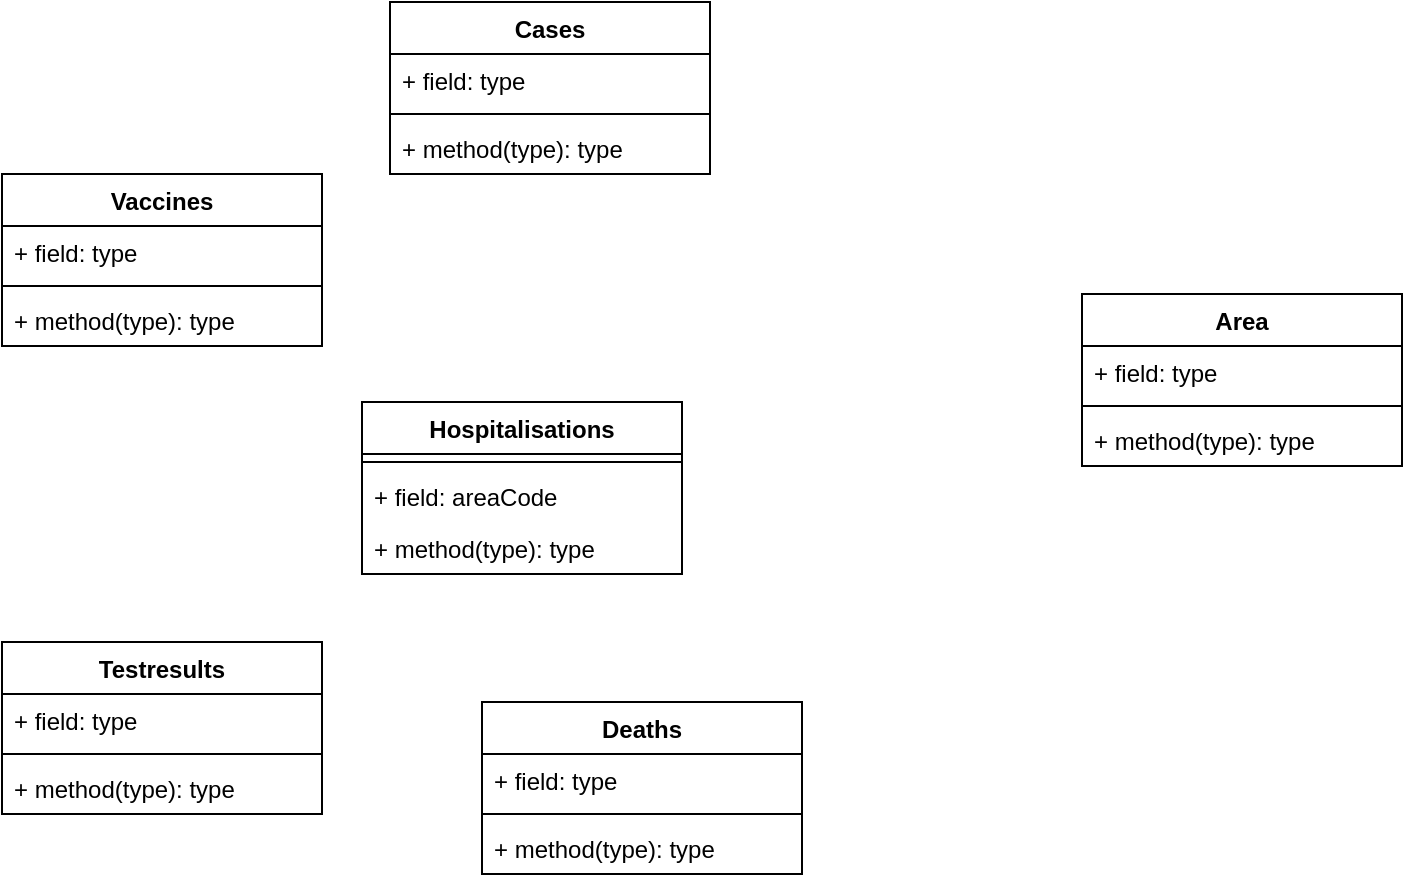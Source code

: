 <mxfile version="14.8.0" type="github" pages="2">
  <diagram id="P2XvrHUZGACQZXzxXXxB" name="OOP">
    <mxGraphModel dx="1053" dy="572" grid="1" gridSize="10" guides="1" tooltips="1" connect="1" arrows="1" fold="1" page="1" pageScale="1" pageWidth="827" pageHeight="1169" math="0" shadow="0">
      <root>
        <mxCell id="0" />
        <mxCell id="1" parent="0" />
        <mxCell id="X7BIbsto7PDnNOb8Tx1Y-1" value="Cases" style="swimlane;fontStyle=1;align=center;verticalAlign=top;childLayout=stackLayout;horizontal=1;startSize=26;horizontalStack=0;resizeParent=1;resizeParentMax=0;resizeLast=0;collapsible=1;marginBottom=0;" parent="1" vertex="1">
          <mxGeometry x="254" y="290" width="160" height="86" as="geometry" />
        </mxCell>
        <mxCell id="X7BIbsto7PDnNOb8Tx1Y-2" value="+ field: type" style="text;strokeColor=none;fillColor=none;align=left;verticalAlign=top;spacingLeft=4;spacingRight=4;overflow=hidden;rotatable=0;points=[[0,0.5],[1,0.5]];portConstraint=eastwest;" parent="X7BIbsto7PDnNOb8Tx1Y-1" vertex="1">
          <mxGeometry y="26" width="160" height="26" as="geometry" />
        </mxCell>
        <mxCell id="X7BIbsto7PDnNOb8Tx1Y-3" value="" style="line;strokeWidth=1;fillColor=none;align=left;verticalAlign=middle;spacingTop=-1;spacingLeft=3;spacingRight=3;rotatable=0;labelPosition=right;points=[];portConstraint=eastwest;" parent="X7BIbsto7PDnNOb8Tx1Y-1" vertex="1">
          <mxGeometry y="52" width="160" height="8" as="geometry" />
        </mxCell>
        <mxCell id="X7BIbsto7PDnNOb8Tx1Y-4" value="+ method(type): type" style="text;strokeColor=none;fillColor=none;align=left;verticalAlign=top;spacingLeft=4;spacingRight=4;overflow=hidden;rotatable=0;points=[[0,0.5],[1,0.5]];portConstraint=eastwest;" parent="X7BIbsto7PDnNOb8Tx1Y-1" vertex="1">
          <mxGeometry y="60" width="160" height="26" as="geometry" />
        </mxCell>
        <mxCell id="y6gejE9u2H8VArSendzY-1" value="Deaths" style="swimlane;fontStyle=1;align=center;verticalAlign=top;childLayout=stackLayout;horizontal=1;startSize=26;horizontalStack=0;resizeParent=1;resizeParentMax=0;resizeLast=0;collapsible=1;marginBottom=0;" vertex="1" parent="1">
          <mxGeometry x="300" y="640" width="160" height="86" as="geometry" />
        </mxCell>
        <mxCell id="y6gejE9u2H8VArSendzY-2" value="+ field: type" style="text;strokeColor=none;fillColor=none;align=left;verticalAlign=top;spacingLeft=4;spacingRight=4;overflow=hidden;rotatable=0;points=[[0,0.5],[1,0.5]];portConstraint=eastwest;" vertex="1" parent="y6gejE9u2H8VArSendzY-1">
          <mxGeometry y="26" width="160" height="26" as="geometry" />
        </mxCell>
        <mxCell id="y6gejE9u2H8VArSendzY-3" value="" style="line;strokeWidth=1;fillColor=none;align=left;verticalAlign=middle;spacingTop=-1;spacingLeft=3;spacingRight=3;rotatable=0;labelPosition=right;points=[];portConstraint=eastwest;" vertex="1" parent="y6gejE9u2H8VArSendzY-1">
          <mxGeometry y="52" width="160" height="8" as="geometry" />
        </mxCell>
        <mxCell id="y6gejE9u2H8VArSendzY-4" value="+ method(type): type" style="text;strokeColor=none;fillColor=none;align=left;verticalAlign=top;spacingLeft=4;spacingRight=4;overflow=hidden;rotatable=0;points=[[0,0.5],[1,0.5]];portConstraint=eastwest;" vertex="1" parent="y6gejE9u2H8VArSendzY-1">
          <mxGeometry y="60" width="160" height="26" as="geometry" />
        </mxCell>
        <mxCell id="y6gejE9u2H8VArSendzY-5" value="Hospitalisations" style="swimlane;fontStyle=1;align=center;verticalAlign=top;childLayout=stackLayout;horizontal=1;startSize=26;horizontalStack=0;resizeParent=1;resizeParentMax=0;resizeLast=0;collapsible=1;marginBottom=0;" vertex="1" parent="1">
          <mxGeometry x="240" y="490" width="160" height="86" as="geometry" />
        </mxCell>
        <mxCell id="y6gejE9u2H8VArSendzY-7" value="" style="line;strokeWidth=1;fillColor=none;align=left;verticalAlign=middle;spacingTop=-1;spacingLeft=3;spacingRight=3;rotatable=0;labelPosition=right;points=[];portConstraint=eastwest;" vertex="1" parent="y6gejE9u2H8VArSendzY-5">
          <mxGeometry y="26" width="160" height="8" as="geometry" />
        </mxCell>
        <mxCell id="y6gejE9u2H8VArSendzY-6" value="+ field: areaCode&#xa;" style="text;strokeColor=none;fillColor=none;align=left;verticalAlign=top;spacingLeft=4;spacingRight=4;overflow=hidden;rotatable=0;points=[[0,0.5],[1,0.5]];portConstraint=eastwest;" vertex="1" parent="y6gejE9u2H8VArSendzY-5">
          <mxGeometry y="34" width="160" height="26" as="geometry" />
        </mxCell>
        <mxCell id="y6gejE9u2H8VArSendzY-8" value="+ method(type): type" style="text;strokeColor=none;fillColor=none;align=left;verticalAlign=top;spacingLeft=4;spacingRight=4;overflow=hidden;rotatable=0;points=[[0,0.5],[1,0.5]];portConstraint=eastwest;" vertex="1" parent="y6gejE9u2H8VArSendzY-5">
          <mxGeometry y="60" width="160" height="26" as="geometry" />
        </mxCell>
        <mxCell id="y6gejE9u2H8VArSendzY-9" value="Vaccines" style="swimlane;fontStyle=1;align=center;verticalAlign=top;childLayout=stackLayout;horizontal=1;startSize=26;horizontalStack=0;resizeParent=1;resizeParentMax=0;resizeLast=0;collapsible=1;marginBottom=0;" vertex="1" parent="1">
          <mxGeometry x="60" y="376" width="160" height="86" as="geometry" />
        </mxCell>
        <mxCell id="y6gejE9u2H8VArSendzY-10" value="+ field: type" style="text;strokeColor=none;fillColor=none;align=left;verticalAlign=top;spacingLeft=4;spacingRight=4;overflow=hidden;rotatable=0;points=[[0,0.5],[1,0.5]];portConstraint=eastwest;" vertex="1" parent="y6gejE9u2H8VArSendzY-9">
          <mxGeometry y="26" width="160" height="26" as="geometry" />
        </mxCell>
        <mxCell id="y6gejE9u2H8VArSendzY-11" value="" style="line;strokeWidth=1;fillColor=none;align=left;verticalAlign=middle;spacingTop=-1;spacingLeft=3;spacingRight=3;rotatable=0;labelPosition=right;points=[];portConstraint=eastwest;" vertex="1" parent="y6gejE9u2H8VArSendzY-9">
          <mxGeometry y="52" width="160" height="8" as="geometry" />
        </mxCell>
        <mxCell id="y6gejE9u2H8VArSendzY-12" value="+ method(type): type" style="text;strokeColor=none;fillColor=none;align=left;verticalAlign=top;spacingLeft=4;spacingRight=4;overflow=hidden;rotatable=0;points=[[0,0.5],[1,0.5]];portConstraint=eastwest;" vertex="1" parent="y6gejE9u2H8VArSendzY-9">
          <mxGeometry y="60" width="160" height="26" as="geometry" />
        </mxCell>
        <mxCell id="y6gejE9u2H8VArSendzY-13" value="Testresults" style="swimlane;fontStyle=1;align=center;verticalAlign=top;childLayout=stackLayout;horizontal=1;startSize=26;horizontalStack=0;resizeParent=1;resizeParentMax=0;resizeLast=0;collapsible=1;marginBottom=0;" vertex="1" parent="1">
          <mxGeometry x="60" y="610" width="160" height="86" as="geometry" />
        </mxCell>
        <mxCell id="y6gejE9u2H8VArSendzY-14" value="+ field: type" style="text;strokeColor=none;fillColor=none;align=left;verticalAlign=top;spacingLeft=4;spacingRight=4;overflow=hidden;rotatable=0;points=[[0,0.5],[1,0.5]];portConstraint=eastwest;" vertex="1" parent="y6gejE9u2H8VArSendzY-13">
          <mxGeometry y="26" width="160" height="26" as="geometry" />
        </mxCell>
        <mxCell id="y6gejE9u2H8VArSendzY-15" value="" style="line;strokeWidth=1;fillColor=none;align=left;verticalAlign=middle;spacingTop=-1;spacingLeft=3;spacingRight=3;rotatable=0;labelPosition=right;points=[];portConstraint=eastwest;" vertex="1" parent="y6gejE9u2H8VArSendzY-13">
          <mxGeometry y="52" width="160" height="8" as="geometry" />
        </mxCell>
        <mxCell id="y6gejE9u2H8VArSendzY-16" value="+ method(type): type" style="text;strokeColor=none;fillColor=none;align=left;verticalAlign=top;spacingLeft=4;spacingRight=4;overflow=hidden;rotatable=0;points=[[0,0.5],[1,0.5]];portConstraint=eastwest;" vertex="1" parent="y6gejE9u2H8VArSendzY-13">
          <mxGeometry y="60" width="160" height="26" as="geometry" />
        </mxCell>
        <mxCell id="y6gejE9u2H8VArSendzY-17" value="Area&#xa;" style="swimlane;fontStyle=1;align=center;verticalAlign=top;childLayout=stackLayout;horizontal=1;startSize=26;horizontalStack=0;resizeParent=1;resizeParentMax=0;resizeLast=0;collapsible=1;marginBottom=0;" vertex="1" parent="1">
          <mxGeometry x="600" y="436" width="160" height="86" as="geometry" />
        </mxCell>
        <mxCell id="y6gejE9u2H8VArSendzY-18" value="+ field: type" style="text;strokeColor=none;fillColor=none;align=left;verticalAlign=top;spacingLeft=4;spacingRight=4;overflow=hidden;rotatable=0;points=[[0,0.5],[1,0.5]];portConstraint=eastwest;" vertex="1" parent="y6gejE9u2H8VArSendzY-17">
          <mxGeometry y="26" width="160" height="26" as="geometry" />
        </mxCell>
        <mxCell id="y6gejE9u2H8VArSendzY-19" value="" style="line;strokeWidth=1;fillColor=none;align=left;verticalAlign=middle;spacingTop=-1;spacingLeft=3;spacingRight=3;rotatable=0;labelPosition=right;points=[];portConstraint=eastwest;" vertex="1" parent="y6gejE9u2H8VArSendzY-17">
          <mxGeometry y="52" width="160" height="8" as="geometry" />
        </mxCell>
        <mxCell id="y6gejE9u2H8VArSendzY-20" value="+ method(type): type" style="text;strokeColor=none;fillColor=none;align=left;verticalAlign=top;spacingLeft=4;spacingRight=4;overflow=hidden;rotatable=0;points=[[0,0.5],[1,0.5]];portConstraint=eastwest;" vertex="1" parent="y6gejE9u2H8VArSendzY-17">
          <mxGeometry y="60" width="160" height="26" as="geometry" />
        </mxCell>
      </root>
    </mxGraphModel>
  </diagram>
  <diagram id="IamoFZtJbgEAlSYgPo1Y" name="DB">
    <mxGraphModel dx="1053" dy="572" grid="1" gridSize="10" guides="1" tooltips="1" connect="1" arrows="1" fold="1" page="1" pageScale="1" pageWidth="827" pageHeight="1169" math="0" shadow="0">
      <root>
        <mxCell id="dsDelUG47M4flxPykirA-0" />
        <mxCell id="dsDelUG47M4flxPykirA-1" parent="dsDelUG47M4flxPykirA-0" />
        <mxCell id="dsDelUG47M4flxPykirA-2" value="Student" style="shape=table;startSize=30;container=1;collapsible=1;childLayout=tableLayout;fixedRows=1;rowLines=0;fontStyle=1;align=center;resizeLast=1;" vertex="1" parent="dsDelUG47M4flxPykirA-1">
          <mxGeometry x="70" y="120" width="180" height="350" as="geometry" />
        </mxCell>
        <mxCell id="dsDelUG47M4flxPykirA-3" value="" style="shape=partialRectangle;collapsible=0;dropTarget=0;pointerEvents=0;fillColor=none;top=0;left=0;bottom=1;right=0;points=[[0,0.5],[1,0.5]];portConstraint=eastwest;" vertex="1" parent="dsDelUG47M4flxPykirA-2">
          <mxGeometry y="30" width="180" height="30" as="geometry" />
        </mxCell>
        <mxCell id="dsDelUG47M4flxPykirA-4" value="PK" style="shape=partialRectangle;connectable=0;fillColor=none;top=0;left=0;bottom=0;right=0;fontStyle=1;overflow=hidden;" vertex="1" parent="dsDelUG47M4flxPykirA-3">
          <mxGeometry width="30" height="30" as="geometry" />
        </mxCell>
        <mxCell id="dsDelUG47M4flxPykirA-5" value="StudentID" style="shape=partialRectangle;connectable=0;fillColor=none;top=0;left=0;bottom=0;right=0;align=left;spacingLeft=6;fontStyle=5;overflow=hidden;" vertex="1" parent="dsDelUG47M4flxPykirA-3">
          <mxGeometry x="30" width="150" height="30" as="geometry" />
        </mxCell>
        <mxCell id="dsDelUG47M4flxPykirA-6" value="" style="shape=partialRectangle;collapsible=0;dropTarget=0;pointerEvents=0;fillColor=none;top=0;left=0;bottom=0;right=0;points=[[0,0.5],[1,0.5]];portConstraint=eastwest;" vertex="1" parent="dsDelUG47M4flxPykirA-2">
          <mxGeometry y="60" width="180" height="30" as="geometry" />
        </mxCell>
        <mxCell id="dsDelUG47M4flxPykirA-7" value="" style="shape=partialRectangle;connectable=0;fillColor=none;top=0;left=0;bottom=0;right=0;editable=1;overflow=hidden;" vertex="1" parent="dsDelUG47M4flxPykirA-6">
          <mxGeometry width="30" height="30" as="geometry" />
        </mxCell>
        <mxCell id="dsDelUG47M4flxPykirA-8" value="Title" style="shape=partialRectangle;connectable=0;fillColor=none;top=0;left=0;bottom=0;right=0;align=left;spacingLeft=6;overflow=hidden;" vertex="1" parent="dsDelUG47M4flxPykirA-6">
          <mxGeometry x="30" width="150" height="30" as="geometry" />
        </mxCell>
        <mxCell id="dsDelUG47M4flxPykirA-9" value="" style="shape=partialRectangle;collapsible=0;dropTarget=0;pointerEvents=0;fillColor=none;top=0;left=0;bottom=0;right=0;points=[[0,0.5],[1,0.5]];portConstraint=eastwest;" vertex="1" parent="dsDelUG47M4flxPykirA-2">
          <mxGeometry y="90" width="180" height="30" as="geometry" />
        </mxCell>
        <mxCell id="dsDelUG47M4flxPykirA-10" value="" style="shape=partialRectangle;connectable=0;fillColor=none;top=0;left=0;bottom=0;right=0;editable=1;overflow=hidden;" vertex="1" parent="dsDelUG47M4flxPykirA-9">
          <mxGeometry width="30" height="30" as="geometry" />
        </mxCell>
        <mxCell id="dsDelUG47M4flxPykirA-11" value="Firstname" style="shape=partialRectangle;connectable=0;fillColor=none;top=0;left=0;bottom=0;right=0;align=left;spacingLeft=6;overflow=hidden;" vertex="1" parent="dsDelUG47M4flxPykirA-9">
          <mxGeometry x="30" width="150" height="30" as="geometry" />
        </mxCell>
        <mxCell id="dsDelUG47M4flxPykirA-12" value="" style="shape=partialRectangle;collapsible=0;dropTarget=0;pointerEvents=0;fillColor=none;top=0;left=0;bottom=0;right=0;points=[[0,0.5],[1,0.5]];portConstraint=eastwest;" vertex="1" parent="dsDelUG47M4flxPykirA-2">
          <mxGeometry y="120" width="180" height="30" as="geometry" />
        </mxCell>
        <mxCell id="dsDelUG47M4flxPykirA-13" value="" style="shape=partialRectangle;connectable=0;fillColor=none;top=0;left=0;bottom=0;right=0;editable=1;overflow=hidden;" vertex="1" parent="dsDelUG47M4flxPykirA-12">
          <mxGeometry width="30" height="30" as="geometry" />
        </mxCell>
        <mxCell id="dsDelUG47M4flxPykirA-14" value="Surname" style="shape=partialRectangle;connectable=0;fillColor=none;top=0;left=0;bottom=0;right=0;align=left;spacingLeft=6;overflow=hidden;" vertex="1" parent="dsDelUG47M4flxPykirA-12">
          <mxGeometry x="30" width="150" height="30" as="geometry" />
        </mxCell>
        <mxCell id="dsDelUG47M4flxPykirA-15" value="NextOfKinName" style="shape=partialRectangle;connectable=0;fillColor=none;top=0;left=0;bottom=0;right=0;align=left;spacingLeft=6;overflow=hidden;" vertex="1" parent="dsDelUG47M4flxPykirA-1">
          <mxGeometry x="100" y="348" width="150" height="30" as="geometry" />
        </mxCell>
        <mxCell id="dsDelUG47M4flxPykirA-16" value="NextOfKinRelationship" style="shape=partialRectangle;connectable=0;fillColor=none;top=0;left=0;bottom=0;right=0;align=left;spacingLeft=6;overflow=hidden;" vertex="1" parent="dsDelUG47M4flxPykirA-1">
          <mxGeometry x="100" y="378" width="150" height="30" as="geometry" />
        </mxCell>
        <mxCell id="dsDelUG47M4flxPykirA-17" value="NextOfKinAddress" style="shape=partialRectangle;connectable=0;fillColor=none;top=0;left=0;bottom=0;right=0;align=left;spacingLeft=6;overflow=hidden;" vertex="1" parent="dsDelUG47M4flxPykirA-1">
          <mxGeometry x="100" y="408" width="150" height="30" as="geometry" />
        </mxCell>
        <mxCell id="dsDelUG47M4flxPykirA-18" value="NextOfKinTelNo" style="shape=partialRectangle;connectable=0;fillColor=none;top=0;left=0;bottom=0;right=0;align=left;spacingLeft=6;overflow=hidden;" vertex="1" parent="dsDelUG47M4flxPykirA-1">
          <mxGeometry x="100" y="438" width="150" height="30" as="geometry" />
        </mxCell>
        <mxCell id="dsDelUG47M4flxPykirA-19" value="Course" style="shape=partialRectangle;connectable=0;fillColor=none;top=0;left=0;bottom=0;right=0;align=left;spacingLeft=6;overflow=hidden;" vertex="1" parent="dsDelUG47M4flxPykirA-1">
          <mxGeometry x="100" y="270" width="150" height="30" as="geometry" />
        </mxCell>
        <mxCell id="dsDelUG47M4flxPykirA-20" value="CategoryOfStudent" style="shape=partialRectangle;connectable=0;fillColor=none;top=0;left=0;bottom=0;right=0;align=left;spacingLeft=6;overflow=hidden;" vertex="1" parent="dsDelUG47M4flxPykirA-1">
          <mxGeometry x="100" y="297" width="150" height="30" as="geometry" />
        </mxCell>
        <mxCell id="dsDelUG47M4flxPykirA-21" value="Status" style="shape=partialRectangle;connectable=0;fillColor=none;top=0;left=0;bottom=0;right=0;align=left;spacingLeft=6;overflow=hidden;" vertex="1" parent="dsDelUG47M4flxPykirA-1">
          <mxGeometry x="100" y="324" width="150" height="30" as="geometry" />
        </mxCell>
        <mxCell id="dsDelUG47M4flxPykirA-22" value="Rental" style="shape=table;startSize=30;container=1;collapsible=1;childLayout=tableLayout;fixedRows=1;rowLines=0;fontStyle=1;align=center;resizeLast=1;" vertex="1" parent="dsDelUG47M4flxPykirA-1">
          <mxGeometry x="350" y="120" width="180" height="160" as="geometry" />
        </mxCell>
        <mxCell id="dsDelUG47M4flxPykirA-23" value="" style="shape=partialRectangle;collapsible=0;dropTarget=0;pointerEvents=0;fillColor=none;top=0;left=0;bottom=0;right=0;points=[[0,0.5],[1,0.5]];portConstraint=eastwest;" vertex="1" parent="dsDelUG47M4flxPykirA-22">
          <mxGeometry y="30" width="180" height="30" as="geometry" />
        </mxCell>
        <mxCell id="dsDelUG47M4flxPykirA-24" value="PK,FK1" style="shape=partialRectangle;connectable=0;fillColor=none;top=0;left=0;bottom=0;right=0;fontStyle=1;overflow=hidden;" vertex="1" parent="dsDelUG47M4flxPykirA-23">
          <mxGeometry width="60" height="30" as="geometry" />
        </mxCell>
        <mxCell id="dsDelUG47M4flxPykirA-25" value="AccomodationID" style="shape=partialRectangle;connectable=0;fillColor=none;top=0;left=0;bottom=0;right=0;align=left;spacingLeft=6;fontStyle=5;overflow=hidden;" vertex="1" parent="dsDelUG47M4flxPykirA-23">
          <mxGeometry x="60" width="120" height="30" as="geometry" />
        </mxCell>
        <mxCell id="dsDelUG47M4flxPykirA-26" value="" style="shape=partialRectangle;collapsible=0;dropTarget=0;pointerEvents=0;fillColor=none;top=0;left=0;bottom=1;right=0;points=[[0,0.5],[1,0.5]];portConstraint=eastwest;" vertex="1" parent="dsDelUG47M4flxPykirA-22">
          <mxGeometry y="60" width="180" height="30" as="geometry" />
        </mxCell>
        <mxCell id="dsDelUG47M4flxPykirA-27" value="PK,FK2" style="shape=partialRectangle;connectable=0;fillColor=none;top=0;left=0;bottom=0;right=0;fontStyle=1;overflow=hidden;" vertex="1" parent="dsDelUG47M4flxPykirA-26">
          <mxGeometry width="60" height="30" as="geometry" />
        </mxCell>
        <mxCell id="dsDelUG47M4flxPykirA-28" value="StudentID" style="shape=partialRectangle;connectable=0;fillColor=none;top=0;left=0;bottom=0;right=0;align=left;spacingLeft=6;fontStyle=5;overflow=hidden;" vertex="1" parent="dsDelUG47M4flxPykirA-26">
          <mxGeometry x="60" width="120" height="30" as="geometry" />
        </mxCell>
        <mxCell id="dsDelUG47M4flxPykirA-29" value="" style="shape=partialRectangle;collapsible=0;dropTarget=0;pointerEvents=0;fillColor=none;top=0;left=0;bottom=0;right=0;points=[[0,0.5],[1,0.5]];portConstraint=eastwest;" vertex="1" parent="dsDelUG47M4flxPykirA-22">
          <mxGeometry y="90" width="180" height="30" as="geometry" />
        </mxCell>
        <mxCell id="dsDelUG47M4flxPykirA-30" value="" style="shape=partialRectangle;connectable=0;fillColor=none;top=0;left=0;bottom=0;right=0;editable=1;overflow=hidden;" vertex="1" parent="dsDelUG47M4flxPykirA-29">
          <mxGeometry width="60" height="30" as="geometry" />
        </mxCell>
        <mxCell id="dsDelUG47M4flxPykirA-31" value="RentID" style="shape=partialRectangle;connectable=0;fillColor=none;top=0;left=0;bottom=0;right=0;align=left;spacingLeft=6;overflow=hidden;" vertex="1" parent="dsDelUG47M4flxPykirA-29">
          <mxGeometry x="60" width="120" height="30" as="geometry" />
        </mxCell>
        <mxCell id="dsDelUG47M4flxPykirA-32" value="" style="shape=partialRectangle;collapsible=0;dropTarget=0;pointerEvents=0;fillColor=none;top=0;left=0;bottom=0;right=0;points=[[0,0.5],[1,0.5]];portConstraint=eastwest;" vertex="1" parent="dsDelUG47M4flxPykirA-22">
          <mxGeometry y="120" width="180" height="30" as="geometry" />
        </mxCell>
        <mxCell id="dsDelUG47M4flxPykirA-33" value="" style="shape=partialRectangle;connectable=0;fillColor=none;top=0;left=0;bottom=0;right=0;editable=1;overflow=hidden;" vertex="1" parent="dsDelUG47M4flxPykirA-32">
          <mxGeometry width="60" height="30" as="geometry" />
        </mxCell>
        <mxCell id="dsDelUG47M4flxPykirA-34" value="Date" style="shape=partialRectangle;connectable=0;fillColor=none;top=0;left=0;bottom=0;right=0;align=left;spacingLeft=6;overflow=hidden;" vertex="1" parent="dsDelUG47M4flxPykirA-32">
          <mxGeometry x="60" width="120" height="30" as="geometry" />
        </mxCell>
        <mxCell id="dsDelUG47M4flxPykirA-35" value="Accomodation" style="shape=table;startSize=30;container=1;collapsible=1;childLayout=tableLayout;fixedRows=1;rowLines=0;fontStyle=1;align=center;resizeLast=1;" vertex="1" parent="dsDelUG47M4flxPykirA-1">
          <mxGeometry x="400" y="360" width="180" height="160" as="geometry" />
        </mxCell>
        <mxCell id="dsDelUG47M4flxPykirA-36" value="" style="shape=partialRectangle;collapsible=0;dropTarget=0;pointerEvents=0;fillColor=none;top=0;left=0;bottom=1;right=0;points=[[0,0.5],[1,0.5]];portConstraint=eastwest;" vertex="1" parent="dsDelUG47M4flxPykirA-35">
          <mxGeometry y="30" width="180" height="30" as="geometry" />
        </mxCell>
        <mxCell id="dsDelUG47M4flxPykirA-37" value="PK" style="shape=partialRectangle;connectable=0;fillColor=none;top=0;left=0;bottom=0;right=0;fontStyle=1;overflow=hidden;" vertex="1" parent="dsDelUG47M4flxPykirA-36">
          <mxGeometry width="30" height="30" as="geometry" />
        </mxCell>
        <mxCell id="dsDelUG47M4flxPykirA-38" value="AccomodationID" style="shape=partialRectangle;connectable=0;fillColor=none;top=0;left=0;bottom=0;right=0;align=left;spacingLeft=6;fontStyle=5;overflow=hidden;" vertex="1" parent="dsDelUG47M4flxPykirA-36">
          <mxGeometry x="30" width="150" height="30" as="geometry" />
        </mxCell>
        <mxCell id="dsDelUG47M4flxPykirA-39" value="" style="shape=partialRectangle;collapsible=0;dropTarget=0;pointerEvents=0;fillColor=none;top=0;left=0;bottom=0;right=0;points=[[0,0.5],[1,0.5]];portConstraint=eastwest;" vertex="1" parent="dsDelUG47M4flxPykirA-35">
          <mxGeometry y="60" width="180" height="30" as="geometry" />
        </mxCell>
        <mxCell id="dsDelUG47M4flxPykirA-40" value="" style="shape=partialRectangle;connectable=0;fillColor=none;top=0;left=0;bottom=0;right=0;editable=1;overflow=hidden;" vertex="1" parent="dsDelUG47M4flxPykirA-39">
          <mxGeometry width="30" height="30" as="geometry" />
        </mxCell>
        <mxCell id="dsDelUG47M4flxPykirA-41" value="Description" style="shape=partialRectangle;connectable=0;fillColor=none;top=0;left=0;bottom=0;right=0;align=left;spacingLeft=6;overflow=hidden;" vertex="1" parent="dsDelUG47M4flxPykirA-39">
          <mxGeometry x="30" width="150" height="30" as="geometry" />
        </mxCell>
        <mxCell id="dsDelUG47M4flxPykirA-42" value="" style="shape=partialRectangle;collapsible=0;dropTarget=0;pointerEvents=0;fillColor=none;top=0;left=0;bottom=0;right=0;points=[[0,0.5],[1,0.5]];portConstraint=eastwest;" vertex="1" parent="dsDelUG47M4flxPykirA-35">
          <mxGeometry y="90" width="180" height="30" as="geometry" />
        </mxCell>
        <mxCell id="dsDelUG47M4flxPykirA-43" value="" style="shape=partialRectangle;connectable=0;fillColor=none;top=0;left=0;bottom=0;right=0;editable=1;overflow=hidden;" vertex="1" parent="dsDelUG47M4flxPykirA-42">
          <mxGeometry width="30" height="30" as="geometry" />
        </mxCell>
        <mxCell id="dsDelUG47M4flxPykirA-44" value="Type" style="shape=partialRectangle;connectable=0;fillColor=none;top=0;left=0;bottom=0;right=0;align=left;spacingLeft=6;overflow=hidden;" vertex="1" parent="dsDelUG47M4flxPykirA-42">
          <mxGeometry x="30" width="150" height="30" as="geometry" />
        </mxCell>
        <mxCell id="dsDelUG47M4flxPykirA-45" value="" style="shape=partialRectangle;collapsible=0;dropTarget=0;pointerEvents=0;fillColor=none;top=0;left=0;bottom=0;right=0;points=[[0,0.5],[1,0.5]];portConstraint=eastwest;" vertex="1" parent="dsDelUG47M4flxPykirA-35">
          <mxGeometry y="120" width="180" height="30" as="geometry" />
        </mxCell>
        <mxCell id="dsDelUG47M4flxPykirA-46" value="" style="shape=partialRectangle;connectable=0;fillColor=none;top=0;left=0;bottom=0;right=0;editable=1;overflow=hidden;" vertex="1" parent="dsDelUG47M4flxPykirA-45">
          <mxGeometry width="30" height="30" as="geometry" />
        </mxCell>
        <mxCell id="dsDelUG47M4flxPykirA-47" value="Row 3" style="shape=partialRectangle;connectable=0;fillColor=none;top=0;left=0;bottom=0;right=0;align=left;spacingLeft=6;overflow=hidden;" vertex="1" parent="dsDelUG47M4flxPykirA-45">
          <mxGeometry x="30" width="150" height="30" as="geometry" />
        </mxCell>
        <mxCell id="dsDelUG47M4flxPykirA-48" value="Relationships" style="shape=table;startSize=30;container=1;collapsible=1;childLayout=tableLayout;fixedRows=1;rowLines=0;fontStyle=1;align=center;resizeLast=1;" vertex="1" parent="dsDelUG47M4flxPykirA-1">
          <mxGeometry x="60" y="520" width="180" height="250" as="geometry" />
        </mxCell>
        <mxCell id="dsDelUG47M4flxPykirA-49" value="" style="shape=partialRectangle;collapsible=0;dropTarget=0;pointerEvents=0;fillColor=none;top=0;left=0;bottom=0;right=0;points=[[0,0.5],[1,0.5]];portConstraint=eastwest;" vertex="1" parent="dsDelUG47M4flxPykirA-48">
          <mxGeometry y="30" width="180" height="30" as="geometry" />
        </mxCell>
        <mxCell id="dsDelUG47M4flxPykirA-50" value="PK,FK1" style="shape=partialRectangle;connectable=0;fillColor=none;top=0;left=0;bottom=0;right=0;fontStyle=1;overflow=hidden;" vertex="1" parent="dsDelUG47M4flxPykirA-49">
          <mxGeometry width="60" height="30" as="geometry" />
        </mxCell>
        <mxCell id="dsDelUG47M4flxPykirA-51" value="AdvisorID" style="shape=partialRectangle;connectable=0;fillColor=none;top=0;left=0;bottom=0;right=0;align=left;spacingLeft=6;fontStyle=5;overflow=hidden;" vertex="1" parent="dsDelUG47M4flxPykirA-49">
          <mxGeometry x="60" width="120" height="30" as="geometry" />
        </mxCell>
        <mxCell id="dsDelUG47M4flxPykirA-52" value="" style="shape=partialRectangle;collapsible=0;dropTarget=0;pointerEvents=0;fillColor=none;top=0;left=0;bottom=1;right=0;points=[[0,0.5],[1,0.5]];portConstraint=eastwest;" vertex="1" parent="dsDelUG47M4flxPykirA-48">
          <mxGeometry y="60" width="180" height="30" as="geometry" />
        </mxCell>
        <mxCell id="dsDelUG47M4flxPykirA-53" value="PK,FK2" style="shape=partialRectangle;connectable=0;fillColor=none;top=0;left=0;bottom=0;right=0;fontStyle=1;overflow=hidden;" vertex="1" parent="dsDelUG47M4flxPykirA-52">
          <mxGeometry width="60" height="30" as="geometry" />
        </mxCell>
        <mxCell id="dsDelUG47M4flxPykirA-54" value="StudentID" style="shape=partialRectangle;connectable=0;fillColor=none;top=0;left=0;bottom=0;right=0;align=left;spacingLeft=6;fontStyle=5;overflow=hidden;" vertex="1" parent="dsDelUG47M4flxPykirA-52">
          <mxGeometry x="60" width="120" height="30" as="geometry" />
        </mxCell>
        <mxCell id="dsDelUG47M4flxPykirA-55" value="" style="shape=partialRectangle;collapsible=0;dropTarget=0;pointerEvents=0;fillColor=none;top=0;left=0;bottom=0;right=0;points=[[0,0.5],[1,0.5]];portConstraint=eastwest;" vertex="1" parent="dsDelUG47M4flxPykirA-48">
          <mxGeometry y="90" width="180" height="30" as="geometry" />
        </mxCell>
        <mxCell id="dsDelUG47M4flxPykirA-56" value="" style="shape=partialRectangle;connectable=0;fillColor=none;top=0;left=0;bottom=0;right=0;editable=1;overflow=hidden;" vertex="1" parent="dsDelUG47M4flxPykirA-55">
          <mxGeometry width="60" height="30" as="geometry" />
        </mxCell>
        <mxCell id="dsDelUG47M4flxPykirA-57" value="RelID" style="shape=partialRectangle;connectable=0;fillColor=none;top=0;left=0;bottom=0;right=0;align=left;spacingLeft=6;overflow=hidden;" vertex="1" parent="dsDelUG47M4flxPykirA-55">
          <mxGeometry x="60" width="120" height="30" as="geometry" />
        </mxCell>
        <mxCell id="dsDelUG47M4flxPykirA-58" value="" style="shape=partialRectangle;collapsible=0;dropTarget=0;pointerEvents=0;fillColor=none;top=0;left=0;bottom=0;right=0;points=[[0,0.5],[1,0.5]];portConstraint=eastwest;" vertex="1" parent="dsDelUG47M4flxPykirA-48">
          <mxGeometry y="120" width="180" height="30" as="geometry" />
        </mxCell>
        <mxCell id="dsDelUG47M4flxPykirA-59" value="" style="shape=partialRectangle;connectable=0;fillColor=none;top=0;left=0;bottom=0;right=0;editable=1;overflow=hidden;" vertex="1" parent="dsDelUG47M4flxPykirA-58">
          <mxGeometry width="60" height="30" as="geometry" />
        </mxCell>
        <mxCell id="dsDelUG47M4flxPykirA-60" value="RelStartDate" style="shape=partialRectangle;connectable=0;fillColor=none;top=0;left=0;bottom=0;right=0;align=left;spacingLeft=6;overflow=hidden;" vertex="1" parent="dsDelUG47M4flxPykirA-58">
          <mxGeometry x="60" width="120" height="30" as="geometry" />
        </mxCell>
        <mxCell id="dsDelUG47M4flxPykirA-61" value="RelEndDate" style="shape=partialRectangle;connectable=0;fillColor=none;top=0;left=0;bottom=0;right=0;align=left;spacingLeft=6;overflow=hidden;" vertex="1" parent="dsDelUG47M4flxPykirA-1">
          <mxGeometry x="120" y="670" width="120" height="30" as="geometry" />
        </mxCell>
        <mxCell id="dsDelUG47M4flxPykirA-62" value="Advisors" style="shape=table;startSize=30;container=1;collapsible=1;childLayout=tableLayout;fixedRows=1;rowLines=0;fontStyle=1;align=center;resizeLast=1;" vertex="1" parent="dsDelUG47M4flxPykirA-1">
          <mxGeometry x="350" y="550" width="180" height="290" as="geometry" />
        </mxCell>
        <mxCell id="dsDelUG47M4flxPykirA-63" value="" style="shape=partialRectangle;collapsible=0;dropTarget=0;pointerEvents=0;fillColor=none;top=0;left=0;bottom=1;right=0;points=[[0,0.5],[1,0.5]];portConstraint=eastwest;" vertex="1" parent="dsDelUG47M4flxPykirA-62">
          <mxGeometry y="30" width="180" height="30" as="geometry" />
        </mxCell>
        <mxCell id="dsDelUG47M4flxPykirA-64" value="PK" style="shape=partialRectangle;connectable=0;fillColor=none;top=0;left=0;bottom=0;right=0;fontStyle=1;overflow=hidden;" vertex="1" parent="dsDelUG47M4flxPykirA-63">
          <mxGeometry width="30" height="30" as="geometry" />
        </mxCell>
        <mxCell id="dsDelUG47M4flxPykirA-65" value="AdvisorID" style="shape=partialRectangle;connectable=0;fillColor=none;top=0;left=0;bottom=0;right=0;align=left;spacingLeft=6;fontStyle=5;overflow=hidden;" vertex="1" parent="dsDelUG47M4flxPykirA-63">
          <mxGeometry x="30" width="150" height="30" as="geometry" />
        </mxCell>
        <mxCell id="dsDelUG47M4flxPykirA-66" value="" style="shape=partialRectangle;collapsible=0;dropTarget=0;pointerEvents=0;fillColor=none;top=0;left=0;bottom=0;right=0;points=[[0,0.5],[1,0.5]];portConstraint=eastwest;" vertex="1" parent="dsDelUG47M4flxPykirA-62">
          <mxGeometry y="60" width="180" height="30" as="geometry" />
        </mxCell>
        <mxCell id="dsDelUG47M4flxPykirA-67" value="" style="shape=partialRectangle;connectable=0;fillColor=none;top=0;left=0;bottom=0;right=0;editable=1;overflow=hidden;" vertex="1" parent="dsDelUG47M4flxPykirA-66">
          <mxGeometry width="30" height="30" as="geometry" />
        </mxCell>
        <mxCell id="dsDelUG47M4flxPykirA-68" value="Title" style="shape=partialRectangle;connectable=0;fillColor=none;top=0;left=0;bottom=0;right=0;align=left;spacingLeft=6;overflow=hidden;" vertex="1" parent="dsDelUG47M4flxPykirA-66">
          <mxGeometry x="30" width="150" height="30" as="geometry" />
        </mxCell>
        <mxCell id="dsDelUG47M4flxPykirA-69" value="" style="shape=partialRectangle;collapsible=0;dropTarget=0;pointerEvents=0;fillColor=none;top=0;left=0;bottom=0;right=0;points=[[0,0.5],[1,0.5]];portConstraint=eastwest;" vertex="1" parent="dsDelUG47M4flxPykirA-62">
          <mxGeometry y="90" width="180" height="30" as="geometry" />
        </mxCell>
        <mxCell id="dsDelUG47M4flxPykirA-70" value="" style="shape=partialRectangle;connectable=0;fillColor=none;top=0;left=0;bottom=0;right=0;editable=1;overflow=hidden;" vertex="1" parent="dsDelUG47M4flxPykirA-69">
          <mxGeometry width="30" height="30" as="geometry" />
        </mxCell>
        <mxCell id="dsDelUG47M4flxPykirA-71" value="Firstname" style="shape=partialRectangle;connectable=0;fillColor=none;top=0;left=0;bottom=0;right=0;align=left;spacingLeft=6;overflow=hidden;" vertex="1" parent="dsDelUG47M4flxPykirA-69">
          <mxGeometry x="30" width="150" height="30" as="geometry" />
        </mxCell>
        <mxCell id="dsDelUG47M4flxPykirA-72" value="" style="shape=partialRectangle;collapsible=0;dropTarget=0;pointerEvents=0;fillColor=none;top=0;left=0;bottom=0;right=0;points=[[0,0.5],[1,0.5]];portConstraint=eastwest;" vertex="1" parent="dsDelUG47M4flxPykirA-62">
          <mxGeometry y="120" width="180" height="30" as="geometry" />
        </mxCell>
        <mxCell id="dsDelUG47M4flxPykirA-73" value="" style="shape=partialRectangle;connectable=0;fillColor=none;top=0;left=0;bottom=0;right=0;editable=1;overflow=hidden;" vertex="1" parent="dsDelUG47M4flxPykirA-72">
          <mxGeometry width="30" height="30" as="geometry" />
        </mxCell>
        <mxCell id="dsDelUG47M4flxPykirA-74" value="Surname" style="shape=partialRectangle;connectable=0;fillColor=none;top=0;left=0;bottom=0;right=0;align=left;spacingLeft=6;overflow=hidden;" vertex="1" parent="dsDelUG47M4flxPykirA-72">
          <mxGeometry x="30" width="150" height="30" as="geometry" />
        </mxCell>
        <mxCell id="dsDelUG47M4flxPykirA-75" value="RelType" style="shape=partialRectangle;connectable=0;fillColor=none;top=0;left=0;bottom=0;right=0;align=left;spacingLeft=6;overflow=hidden;" vertex="1" parent="dsDelUG47M4flxPykirA-1">
          <mxGeometry x="120" y="700" width="120" height="30" as="geometry" />
        </mxCell>
        <mxCell id="dsDelUG47M4flxPykirA-76" value="Surname" style="shape=partialRectangle;connectable=0;fillColor=none;top=0;left=0;bottom=0;right=0;align=left;spacingLeft=6;overflow=hidden;" vertex="1" parent="dsDelUG47M4flxPykirA-1">
          <mxGeometry x="380" y="700" width="150" height="30" as="geometry" />
        </mxCell>
        <mxCell id="dsDelUG47M4flxPykirA-77" value="Flats" style="shape=table;startSize=30;container=1;collapsible=1;childLayout=tableLayout;fixedRows=1;rowLines=0;fontStyle=1;align=center;resizeLast=1;" vertex="1" parent="dsDelUG47M4flxPykirA-1">
          <mxGeometry x="600" y="130" width="180" height="160" as="geometry" />
        </mxCell>
        <mxCell id="dsDelUG47M4flxPykirA-78" value="" style="shape=partialRectangle;collapsible=0;dropTarget=0;pointerEvents=0;fillColor=none;top=0;left=0;bottom=0;right=0;points=[[0,0.5],[1,0.5]];portConstraint=eastwest;" vertex="1" parent="dsDelUG47M4flxPykirA-77">
          <mxGeometry y="30" width="180" height="30" as="geometry" />
        </mxCell>
        <mxCell id="dsDelUG47M4flxPykirA-79" value="PK,FK1" style="shape=partialRectangle;connectable=0;fillColor=none;top=0;left=0;bottom=0;right=0;fontStyle=1;overflow=hidden;" vertex="1" parent="dsDelUG47M4flxPykirA-78">
          <mxGeometry width="60" height="30" as="geometry" />
        </mxCell>
        <mxCell id="dsDelUG47M4flxPykirA-80" value="AccomodationID" style="shape=partialRectangle;connectable=0;fillColor=none;top=0;left=0;bottom=0;right=0;align=left;spacingLeft=6;fontStyle=5;overflow=hidden;" vertex="1" parent="dsDelUG47M4flxPykirA-78">
          <mxGeometry x="60" width="120" height="30" as="geometry" />
        </mxCell>
        <mxCell id="dsDelUG47M4flxPykirA-81" value="" style="shape=partialRectangle;collapsible=0;dropTarget=0;pointerEvents=0;fillColor=none;top=0;left=0;bottom=1;right=0;points=[[0,0.5],[1,0.5]];portConstraint=eastwest;" vertex="1" parent="dsDelUG47M4flxPykirA-77">
          <mxGeometry y="60" width="180" height="30" as="geometry" />
        </mxCell>
        <mxCell id="dsDelUG47M4flxPykirA-82" value="PK,FK2" style="shape=partialRectangle;connectable=0;fillColor=none;top=0;left=0;bottom=0;right=0;fontStyle=1;overflow=hidden;" vertex="1" parent="dsDelUG47M4flxPykirA-81">
          <mxGeometry width="60" height="30" as="geometry" />
        </mxCell>
        <mxCell id="dsDelUG47M4flxPykirA-83" value="RelID" style="shape=partialRectangle;connectable=0;fillColor=none;top=0;left=0;bottom=0;right=0;align=left;spacingLeft=6;fontStyle=5;overflow=hidden;" vertex="1" parent="dsDelUG47M4flxPykirA-81">
          <mxGeometry x="60" width="120" height="30" as="geometry" />
        </mxCell>
        <mxCell id="dsDelUG47M4flxPykirA-84" value="" style="shape=partialRectangle;collapsible=0;dropTarget=0;pointerEvents=0;fillColor=none;top=0;left=0;bottom=0;right=0;points=[[0,0.5],[1,0.5]];portConstraint=eastwest;" vertex="1" parent="dsDelUG47M4flxPykirA-77">
          <mxGeometry y="90" width="180" height="30" as="geometry" />
        </mxCell>
        <mxCell id="dsDelUG47M4flxPykirA-85" value="" style="shape=partialRectangle;connectable=0;fillColor=none;top=0;left=0;bottom=0;right=0;editable=1;overflow=hidden;" vertex="1" parent="dsDelUG47M4flxPykirA-84">
          <mxGeometry width="60" height="30" as="geometry" />
        </mxCell>
        <mxCell id="dsDelUG47M4flxPykirA-86" value="FlatsID" style="shape=partialRectangle;connectable=0;fillColor=none;top=0;left=0;bottom=0;right=0;align=left;spacingLeft=6;overflow=hidden;" vertex="1" parent="dsDelUG47M4flxPykirA-84">
          <mxGeometry x="60" width="120" height="30" as="geometry" />
        </mxCell>
        <mxCell id="dsDelUG47M4flxPykirA-87" value="" style="shape=partialRectangle;collapsible=0;dropTarget=0;pointerEvents=0;fillColor=none;top=0;left=0;bottom=0;right=0;points=[[0,0.5],[1,0.5]];portConstraint=eastwest;" vertex="1" parent="dsDelUG47M4flxPykirA-77">
          <mxGeometry y="120" width="180" height="30" as="geometry" />
        </mxCell>
        <mxCell id="dsDelUG47M4flxPykirA-88" value="" style="shape=partialRectangle;connectable=0;fillColor=none;top=0;left=0;bottom=0;right=0;editable=1;overflow=hidden;" vertex="1" parent="dsDelUG47M4flxPykirA-87">
          <mxGeometry width="60" height="30" as="geometry" />
        </mxCell>
        <mxCell id="dsDelUG47M4flxPykirA-89" value="Row 4" style="shape=partialRectangle;connectable=0;fillColor=none;top=0;left=0;bottom=0;right=0;align=left;spacingLeft=6;overflow=hidden;" vertex="1" parent="dsDelUG47M4flxPykirA-87">
          <mxGeometry x="60" width="120" height="30" as="geometry" />
        </mxCell>
        <mxCell id="dsDelUG47M4flxPykirA-90" value="RentFee" style="shape=table;startSize=30;container=1;collapsible=1;childLayout=tableLayout;fixedRows=1;rowLines=0;fontStyle=1;align=center;resizeLast=1;" vertex="1" parent="dsDelUG47M4flxPykirA-1">
          <mxGeometry x="620" y="360" width="180" height="160" as="geometry" />
        </mxCell>
        <mxCell id="dsDelUG47M4flxPykirA-91" value="" style="shape=partialRectangle;collapsible=0;dropTarget=0;pointerEvents=0;fillColor=none;top=0;left=0;bottom=1;right=0;points=[[0,0.5],[1,0.5]];portConstraint=eastwest;" vertex="1" parent="dsDelUG47M4flxPykirA-90">
          <mxGeometry y="30" width="180" height="30" as="geometry" />
        </mxCell>
        <mxCell id="dsDelUG47M4flxPykirA-92" value="PK" style="shape=partialRectangle;connectable=0;fillColor=none;top=0;left=0;bottom=0;right=0;fontStyle=1;overflow=hidden;" vertex="1" parent="dsDelUG47M4flxPykirA-91">
          <mxGeometry width="30" height="30" as="geometry" />
        </mxCell>
        <mxCell id="dsDelUG47M4flxPykirA-93" value="FeeID" style="shape=partialRectangle;connectable=0;fillColor=none;top=0;left=0;bottom=0;right=0;align=left;spacingLeft=6;fontStyle=5;overflow=hidden;" vertex="1" parent="dsDelUG47M4flxPykirA-91">
          <mxGeometry x="30" width="150" height="30" as="geometry" />
        </mxCell>
        <mxCell id="dsDelUG47M4flxPykirA-94" value="" style="shape=partialRectangle;collapsible=0;dropTarget=0;pointerEvents=0;fillColor=none;top=0;left=0;bottom=0;right=0;points=[[0,0.5],[1,0.5]];portConstraint=eastwest;" vertex="1" parent="dsDelUG47M4flxPykirA-90">
          <mxGeometry y="60" width="180" height="30" as="geometry" />
        </mxCell>
        <mxCell id="dsDelUG47M4flxPykirA-95" value="" style="shape=partialRectangle;connectable=0;fillColor=none;top=0;left=0;bottom=0;right=0;editable=1;overflow=hidden;" vertex="1" parent="dsDelUG47M4flxPykirA-94">
          <mxGeometry width="30" height="30" as="geometry" />
        </mxCell>
        <mxCell id="dsDelUG47M4flxPykirA-96" value="Row 1" style="shape=partialRectangle;connectable=0;fillColor=none;top=0;left=0;bottom=0;right=0;align=left;spacingLeft=6;overflow=hidden;" vertex="1" parent="dsDelUG47M4flxPykirA-94">
          <mxGeometry x="30" width="150" height="30" as="geometry" />
        </mxCell>
        <mxCell id="dsDelUG47M4flxPykirA-97" value="" style="shape=partialRectangle;collapsible=0;dropTarget=0;pointerEvents=0;fillColor=none;top=0;left=0;bottom=0;right=0;points=[[0,0.5],[1,0.5]];portConstraint=eastwest;" vertex="1" parent="dsDelUG47M4flxPykirA-90">
          <mxGeometry y="90" width="180" height="30" as="geometry" />
        </mxCell>
        <mxCell id="dsDelUG47M4flxPykirA-98" value="" style="shape=partialRectangle;connectable=0;fillColor=none;top=0;left=0;bottom=0;right=0;editable=1;overflow=hidden;" vertex="1" parent="dsDelUG47M4flxPykirA-97">
          <mxGeometry width="30" height="30" as="geometry" />
        </mxCell>
        <mxCell id="dsDelUG47M4flxPykirA-99" value="Row 2" style="shape=partialRectangle;connectable=0;fillColor=none;top=0;left=0;bottom=0;right=0;align=left;spacingLeft=6;overflow=hidden;" vertex="1" parent="dsDelUG47M4flxPykirA-97">
          <mxGeometry x="30" width="150" height="30" as="geometry" />
        </mxCell>
        <mxCell id="dsDelUG47M4flxPykirA-100" value="" style="shape=partialRectangle;collapsible=0;dropTarget=0;pointerEvents=0;fillColor=none;top=0;left=0;bottom=0;right=0;points=[[0,0.5],[1,0.5]];portConstraint=eastwest;" vertex="1" parent="dsDelUG47M4flxPykirA-90">
          <mxGeometry y="120" width="180" height="30" as="geometry" />
        </mxCell>
        <mxCell id="dsDelUG47M4flxPykirA-101" value="" style="shape=partialRectangle;connectable=0;fillColor=none;top=0;left=0;bottom=0;right=0;editable=1;overflow=hidden;" vertex="1" parent="dsDelUG47M4flxPykirA-100">
          <mxGeometry width="30" height="30" as="geometry" />
        </mxCell>
        <mxCell id="dsDelUG47M4flxPykirA-102" value="Row 3" style="shape=partialRectangle;connectable=0;fillColor=none;top=0;left=0;bottom=0;right=0;align=left;spacingLeft=6;overflow=hidden;" vertex="1" parent="dsDelUG47M4flxPykirA-100">
          <mxGeometry x="30" width="150" height="30" as="geometry" />
        </mxCell>
      </root>
    </mxGraphModel>
  </diagram>
</mxfile>
